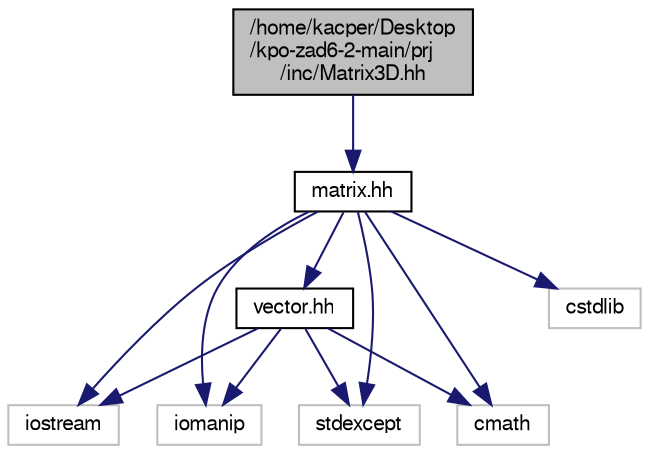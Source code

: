 digraph "/home/kacper/Desktop/kpo-zad6-2-main/prj/inc/Matrix3D.hh"
{
 // LATEX_PDF_SIZE
  edge [fontname="FreeSans",fontsize="10",labelfontname="FreeSans",labelfontsize="10"];
  node [fontname="FreeSans",fontsize="10",shape=record];
  Node1 [label="/home/kacper/Desktop\l/kpo-zad6-2-main/prj\l/inc/Matrix3D.hh",height=0.2,width=0.4,color="black", fillcolor="grey75", style="filled", fontcolor="black",tooltip="Instancja macierzy Matrix3D."];
  Node1 -> Node2 [color="midnightblue",fontsize="10",style="solid",fontname="FreeSans"];
  Node2 [label="matrix.hh",height=0.2,width=0.4,color="black", fillcolor="white", style="filled",URL="$a00041.html",tooltip="Plik z szablonem tMatrix."];
  Node2 -> Node3 [color="midnightblue",fontsize="10",style="solid",fontname="FreeSans"];
  Node3 [label="vector.hh",height=0.2,width=0.4,color="black", fillcolor="white", style="filled",URL="$a00065.html",tooltip="Plik naglowkowy z szablonem tVector."];
  Node3 -> Node4 [color="midnightblue",fontsize="10",style="solid",fontname="FreeSans"];
  Node4 [label="iostream",height=0.2,width=0.4,color="grey75", fillcolor="white", style="filled",tooltip=" "];
  Node3 -> Node5 [color="midnightblue",fontsize="10",style="solid",fontname="FreeSans"];
  Node5 [label="iomanip",height=0.2,width=0.4,color="grey75", fillcolor="white", style="filled",tooltip=" "];
  Node3 -> Node6 [color="midnightblue",fontsize="10",style="solid",fontname="FreeSans"];
  Node6 [label="stdexcept",height=0.2,width=0.4,color="grey75", fillcolor="white", style="filled",tooltip=" "];
  Node3 -> Node7 [color="midnightblue",fontsize="10",style="solid",fontname="FreeSans"];
  Node7 [label="cmath",height=0.2,width=0.4,color="grey75", fillcolor="white", style="filled",tooltip=" "];
  Node2 -> Node4 [color="midnightblue",fontsize="10",style="solid",fontname="FreeSans"];
  Node2 -> Node7 [color="midnightblue",fontsize="10",style="solid",fontname="FreeSans"];
  Node2 -> Node8 [color="midnightblue",fontsize="10",style="solid",fontname="FreeSans"];
  Node8 [label="cstdlib",height=0.2,width=0.4,color="grey75", fillcolor="white", style="filled",tooltip=" "];
  Node2 -> Node5 [color="midnightblue",fontsize="10",style="solid",fontname="FreeSans"];
  Node2 -> Node6 [color="midnightblue",fontsize="10",style="solid",fontname="FreeSans"];
}
